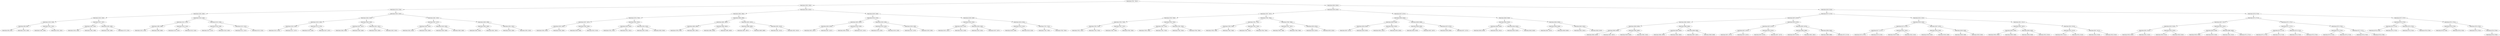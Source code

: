 digraph G{
1304784935 [label="Node{data=[7821, 7821]}"]
1304784935 -> 1448179496
1448179496 [label="Node{data=[3503, 3503]}"]
1448179496 -> 642777511
642777511 [label="Node{data=[3154, 3154]}"]
642777511 -> 1925206258
1925206258 [label="Node{data=[1930, 1930]}"]
1925206258 -> 350376645
350376645 [label="Node{data=[1563, 1563]}"]
350376645 -> 1238863686
1238863686 [label="Node{data=[1559, 1559]}"]
1238863686 -> 1873605346
1873605346 [label="Node{data=[958, 958]}"]
1873605346 -> 530278437
530278437 [label="Node{data=[954, 954]}"]
1873605346 -> 434730345
434730345 [label="Node{data=[1558, 1558]}"]
1238863686 -> 1815180461
1815180461 [label="Node{data=[1561, 1561]}"]
1815180461 -> 1686286379
1686286379 [label="Node{data=[1560, 1560]}"]
1815180461 -> 538715870
538715870 [label="Node{data=[1562, 1562]}"]
350376645 -> 1921801609
1921801609 [label="Node{data=[1567, 1567]}"]
1921801609 -> 360696681
360696681 [label="Node{data=[1565, 1565]}"]
360696681 -> 1678586373
1678586373 [label="Node{data=[1564, 1564]}"]
360696681 -> 635884172
635884172 [label="Node{data=[1566, 1566]}"]
1921801609 -> 890676140
890676140 [label="Node{data=[1569, 1569]}"]
890676140 -> 1582895844
1582895844 [label="Node{data=[1568, 1568]}"]
890676140 -> 1397329456
1397329456 [label="Node{data=[1570, 1570]}"]
1925206258 -> 1076380775
1076380775 [label="Node{data=[3146, 3146]}"]
1076380775 -> 1076069389
1076069389 [label="Node{data=[3142, 3142]}"]
1076069389 -> 1459319007
1459319007 [label="Node{data=[1989, 1989]}"]
1459319007 -> 1239174206
1239174206 [label="Node{data=[1933, 1933]}"]
1459319007 -> 1272263198
1272263198 [label="Node{data=[2668, 2668]}"]
1076069389 -> 394974341
394974341 [label="Node{data=[3144, 3144]}"]
394974341 -> 444212003
444212003 [label="Node{data=[3143, 3143]}"]
394974341 -> 829174254
829174254 [label="Node{data=[3145, 3145]}"]
1076380775 -> 1405857823
1405857823 [label="Node{data=[3150, 3150]}"]
1405857823 -> 312768543
312768543 [label="Node{data=[3148, 3148]}"]
312768543 -> 1502360147
1502360147 [label="Node{data=[3147, 3147]}"]
312768543 -> 155159501
155159501 [label="Node{data=[3149, 3149]}"]
1405857823 -> 133863869
133863869 [label="Node{data=[3152, 3152]}"]
133863869 -> 909082077
909082077 [label="Node{data=[3151, 3151]}"]
133863869 -> 243916769
243916769 [label="Node{data=[3153, 3153]}"]
642777511 -> 2073910302
2073910302 [label="Node{data=[3453, 3453]}"]
2073910302 -> 679024033
679024033 [label="Node{data=[3445, 3445]}"]
679024033 -> 1702188262
1702188262 [label="Node{data=[3158, 3158]}"]
1702188262 -> 625211774
625211774 [label="Node{data=[3156, 3156]}"]
625211774 -> 883895396
883895396 [label="Node{data=[3155, 3155]}"]
625211774 -> 1411117901
1411117901 [label="Node{data=[3157, 3157]}"]
1702188262 -> 453402444
453402444 [label="Node{data=[3179, 3179]}"]
453402444 -> 565501275
565501275 [label="Node{data=[3159, 3159]}"]
453402444 -> 1823807749
1823807749 [label="Node{data=[3187, 3187]}"]
679024033 -> 1732189765
1732189765 [label="Node{data=[3449, 3449]}"]
1732189765 -> 1324007889
1324007889 [label="Node{data=[3447, 3447]}"]
1324007889 -> 1228112722
1228112722 [label="Node{data=[3446, 3446]}"]
1324007889 -> 218809920
218809920 [label="Node{data=[3448, 3448]}"]
1732189765 -> 316161170
316161170 [label="Node{data=[3451, 3451]}"]
316161170 -> 178557777
178557777 [label="Node{data=[3450, 3450]}"]
316161170 -> 1599649860
1599649860 [label="Node{data=[3452, 3452]}"]
2073910302 -> 70995241
70995241 [label="Node{data=[3461, 3461]}"]
70995241 -> 1473568144
1473568144 [label="Node{data=[3457, 3457]}"]
1473568144 -> 2034557472
2034557472 [label="Node{data=[3455, 3455]}"]
2034557472 -> 1665462228
1665462228 [label="Node{data=[3454, 3454]}"]
2034557472 -> 1036559504
1036559504 [label="Node{data=[3456, 3456]}"]
1473568144 -> 1283573476
1283573476 [label="Node{data=[3459, 3459]}"]
1283573476 -> 311064758
311064758 [label="Node{data=[3458, 3458]}"]
1283573476 -> 1450446716
1450446716 [label="Node{data=[3460, 3460]}"]
70995241 -> 786488582
786488582 [label="Node{data=[3499, 3499]}"]
786488582 -> 1813289176
1813289176 [label="Node{data=[3490, 3490]}"]
1813289176 -> 756679204
756679204 [label="Node{data=[3462, 3462]}"]
1813289176 -> 1533277972
1533277972 [label="Node{data=[3491, 3491]}"]
786488582 -> 1942161811
1942161811 [label="Node{data=[3501, 3501]}"]
1942161811 -> 995724651
995724651 [label="Node{data=[3500, 3500]}"]
1942161811 -> 1177527046
1177527046 [label="Node{data=[3502, 3502]}"]
1448179496 -> 36710272
36710272 [label="Node{data=[4814, 4814]}"]
36710272 -> 1775512004
1775512004 [label="Node{data=[3962, 3962]}"]
1775512004 -> 504484672
504484672 [label="Node{data=[3730, 3730]}"]
504484672 -> 622687255
622687255 [label="Node{data=[3507, 3507]}"]
622687255 -> 638737171
638737171 [label="Node{data=[3505, 3505]}"]
638737171 -> 1858128924
1858128924 [label="Node{data=[3504, 3504]}"]
638737171 -> 2128320855
2128320855 [label="Node{data=[3506, 3506]}"]
622687255 -> 816379735
816379735 [label="Node{data=[3509, 3509]}"]
816379735 -> 81197202
81197202 [label="Node{data=[3508, 3508]}"]
816379735 -> 1813931064
1813931064 [label="Node{data=[3510, 3510]}"]
504484672 -> 1311590861
1311590861 [label="Node{data=[3922, 3922]}"]
1311590861 -> 961023248
961023248 [label="Node{data=[3920, 3920]}"]
961023248 -> 174678211
174678211 [label="Node{data=[3782, 3782]}"]
961023248 -> 357165586
357165586 [label="Node{data=[3921, 3921]}"]
1311590861 -> 831437399
831437399 [label="Node{data=[3924, 3924]}"]
831437399 -> 1213665787
1213665787 [label="Node{data=[3923, 3923]}"]
831437399 -> 167321418
167321418 [label="Node{data=[3926, 3926]}"]
1775512004 -> 1396342045
1396342045 [label="Node{data=[4806, 4806]}"]
1396342045 -> 388118831
388118831 [label="Node{data=[4802, 4802]}"]
388118831 -> 1737112313
1737112313 [label="Node{data=[4800, 4800]}"]
1737112313 -> 642279949
642279949 [label="Node{data=[4799, 4799]}"]
1737112313 -> 647637324
647637324 [label="Node{data=[4801, 4801]}"]
388118831 -> 553093105
553093105 [label="Node{data=[4804, 4804]}"]
553093105 -> 370949348
370949348 [label="Node{data=[4803, 4803]}"]
553093105 -> 1935746088
1935746088 [label="Node{data=[4805, 4805]}"]
1396342045 -> 71742273
71742273 [label="Node{data=[4810, 4810]}"]
71742273 -> 412247095
412247095 [label="Node{data=[4808, 4808]}"]
412247095 -> 1872662749
1872662749 [label="Node{data=[4807, 4807]}"]
412247095 -> 363116898
363116898 [label="Node{data=[4809, 4809]}"]
71742273 -> 617208876
617208876 [label="Node{data=[4812, 4812]}"]
617208876 -> 795977566
795977566 [label="Node{data=[4811, 4811]}"]
617208876 -> 888328725
888328725 [label="Node{data=[4813, 4813]}"]
36710272 -> 78451264
78451264 [label="Node{data=[5200, 5200]}"]
78451264 -> 1852802629
1852802629 [label="Node{data=[5192, 5192]}"]
1852802629 -> 1275496321
1275496321 [label="Node{data=[4818, 4818]}"]
1275496321 -> 1858504302
1858504302 [label="Node{data=[4816, 4816]}"]
1858504302 -> 43362020
43362020 [label="Node{data=[4815, 4815]}"]
1858504302 -> 274355549
274355549 [label="Node{data=[4817, 4817]}"]
1275496321 -> 1754853976
1754853976 [label="Node{data=[5190, 5190]}"]
1754853976 -> 842530003
842530003 [label="Node{data=[4819, 4819]}"]
1754853976 -> 490397431
490397431 [label="Node{data=[5191, 5191]}"]
1852802629 -> 1602781360
1602781360 [label="Node{data=[5196, 5196]}"]
1602781360 -> 1882039083
1882039083 [label="Node{data=[5194, 5194]}"]
1882039083 -> 2104563865
2104563865 [label="Node{data=[5193, 5193]}"]
1882039083 -> 922201254
922201254 [label="Node{data=[5195, 5195]}"]
1602781360 -> 769734600
769734600 [label="Node{data=[5198, 5198]}"]
769734600 -> 818478500
818478500 [label="Node{data=[5197, 5197]}"]
769734600 -> 1158192884
1158192884 [label="Node{data=[5199, 5199]}"]
78451264 -> 1318164591
1318164591 [label="Node{data=[5208, 5208]}"]
1318164591 -> 1793767682
1793767682 [label="Node{data=[5204, 5204]}"]
1793767682 -> 498617382
498617382 [label="Node{data=[5202, 5202]}"]
498617382 -> 474386011
474386011 [label="Node{data=[5201, 5201]}"]
498617382 -> 1591099228
1591099228 [label="Node{data=[5203, 5203]}"]
1793767682 -> 1640738605
1640738605 [label="Node{data=[5206, 5206]}"]
1640738605 -> 1053627982
1053627982 [label="Node{data=[5205, 5205]}"]
1640738605 -> 382825370
382825370 [label="Node{data=[5207, 5207]}"]
1318164591 -> 2039644867
2039644867 [label="Node{data=[6104, 6104]}"]
2039644867 -> 1167915035
1167915035 [label="Node{data=[5210, 5210]}"]
1167915035 -> 330692992
330692992 [label="Node{data=[5209, 5209]}"]
1167915035 -> 241501647
241501647 [label="Node{data=[5229, 5229]}"]
2039644867 -> 1661737562
1661737562 [label="Node{data=[7322, 7322]}"]
1661737562 -> 1098021376
1098021376 [label="Node{data=[7295, 7295]}"]
1661737562 -> 2100814423
2100814423 [label="Node{data=[7820, 7820]}"]
1304784935 -> 1532676931
1532676931 [label="Node{data=[8454, 8454]}"]
1532676931 -> 1476904120
1476904120 [label="Node{data=[8256, 8256]}"]
1476904120 -> 183965634
183965634 [label="Node{data=[7837, 7837]}"]
183965634 -> 1217423761
1217423761 [label="Node{data=[7829, 7829]}"]
1217423761 -> 1167962899
1167962899 [label="Node{data=[7825, 7825]}"]
1167962899 -> 601464092
601464092 [label="Node{data=[7823, 7823]}"]
601464092 -> 287496098
287496098 [label="Node{data=[7822, 7822]}"]
601464092 -> 1513486582
1513486582 [label="Node{data=[7824, 7824]}"]
1167962899 -> 1922620808
1922620808 [label="Node{data=[7827, 7827]}"]
1922620808 -> 491163578
491163578 [label="Node{data=[7826, 7826]}"]
1922620808 -> 442422391
442422391 [label="Node{data=[7828, 7828]}"]
1217423761 -> 1868135810
1868135810 [label="Node{data=[7833, 7833]}"]
1868135810 -> 1528404348
1528404348 [label="Node{data=[7831, 7831]}"]
1528404348 -> 1913386746
1913386746 [label="Node{data=[7830, 7830]}"]
1528404348 -> 513436064
513436064 [label="Node{data=[7832, 7832]}"]
1868135810 -> 982233756
982233756 [label="Node{data=[7835, 7835]}"]
982233756 -> 768478920
768478920 [label="Node{data=[7834, 7834]}"]
982233756 -> 6263213
6263213 [label="Node{data=[7836, 7836]}"]
183965634 -> 1296379759
1296379759 [label="Node{data=[7845, 7845]}"]
1296379759 -> 717060873
717060873 [label="Node{data=[7841, 7841]}"]
717060873 -> 2002290904
2002290904 [label="Node{data=[7839, 7839]}"]
2002290904 -> 192327015
192327015 [label="Node{data=[7838, 7838]}"]
2002290904 -> 1873597745
1873597745 [label="Node{data=[7840, 7840]}"]
717060873 -> 772312830
772312830 [label="Node{data=[7843, 7843]}"]
772312830 -> 497405359
497405359 [label="Node{data=[7842, 7842]}"]
772312830 -> 596002537
596002537 [label="Node{data=[7844, 7844]}"]
1296379759 -> 713693941
713693941 [label="Node{data=[7849, 7849]}"]
713693941 -> 1075781156
1075781156 [label="Node{data=[7847, 7847]}"]
1075781156 -> 1944353597
1944353597 [label="Node{data=[7846, 7846]}"]
1075781156 -> 1648679590
1648679590 [label="Node{data=[7848, 7848]}"]
713693941 -> 409151913
409151913 [label="Node{data=[8254, 8254]}"]
409151913 -> 548793023
548793023 [label="Node{data=[8253, 8253]}"]
409151913 -> 1884835847
1884835847 [label="Node{data=[8255, 8255]}"]
1476904120 -> 873276736
873276736 [label="Node{data=[8272, 8272]}"]
873276736 -> 899841033
899841033 [label="Node{data=[8264, 8264]}"]
899841033 -> 978159632
978159632 [label="Node{data=[8260, 8260]}"]
978159632 -> 136789814
136789814 [label="Node{data=[8258, 8258]}"]
136789814 -> 1440558167
1440558167 [label="Node{data=[8257, 8257]}"]
136789814 -> 1941524689
1941524689 [label="Node{data=[8259, 8259]}"]
978159632 -> 635591614
635591614 [label="Node{data=[8262, 8262]}"]
635591614 -> 344788667
344788667 [label="Node{data=[8261, 8261]}"]
635591614 -> 680409065
680409065 [label="Node{data=[8263, 8263]}"]
899841033 -> 285791729
285791729 [label="Node{data=[8268, 8268]}"]
285791729 -> 637555653
637555653 [label="Node{data=[8266, 8266]}"]
637555653 -> 1510238568
1510238568 [label="Node{data=[8265, 8265]}"]
637555653 -> 57420990
57420990 [label="Node{data=[8267, 8267]}"]
285791729 -> 1411176063
1411176063 [label="Node{data=[8270, 8270]}"]
1411176063 -> 1881549122
1881549122 [label="Node{data=[8269, 8269]}"]
1411176063 -> 152060167
152060167 [label="Node{data=[8271, 8271]}"]
873276736 -> 1803261255
1803261255 [label="Node{data=[8446, 8446]}"]
1803261255 -> 1508252025
1508252025 [label="Node{data=[8442, 8442]}"]
1508252025 -> 415975230
415975230 [label="Node{data=[8440, 8440]}"]
415975230 -> 324543833
324543833 [label="Node{data=[8439, 8439]}"]
415975230 -> 608062424
608062424 [label="Node{data=[8441, 8441]}"]
1508252025 -> 1299887095
1299887095 [label="Node{data=[8444, 8444]}"]
1299887095 -> 264962001
264962001 [label="Node{data=[8443, 8443]}"]
1299887095 -> 1575641500
1575641500 [label="Node{data=[8445, 8445]}"]
1803261255 -> 190611826
190611826 [label="Node{data=[8450, 8450]}"]
190611826 -> 320962277
320962277 [label="Node{data=[8448, 8448]}"]
320962277 -> 1263353639
1263353639 [label="Node{data=[8447, 8447]}"]
320962277 -> 1168462163
1168462163 [label="Node{data=[8449, 8449]}"]
190611826 -> 714940292
714940292 [label="Node{data=[8452, 8452]}"]
714940292 -> 844339812
844339812 [label="Node{data=[8451, 8451]}"]
714940292 -> 281358094
281358094 [label="Node{data=[8453, 8453]}"]
1532676931 -> 2139474828
2139474828 [label="Node{data=[9519, 9519]}"]
2139474828 -> 1025940167
1025940167 [label="Node{data=[9175, 9175]}"]
1025940167 -> 319338429
319338429 [label="Node{data=[8470, 8470]}"]
319338429 -> 713840525
713840525 [label="Node{data=[8462, 8462]}"]
713840525 -> 2063868155
2063868155 [label="Node{data=[8458, 8458]}"]
2063868155 -> 1920826878
1920826878 [label="Node{data=[8456, 8456]}"]
1920826878 -> 614369619
614369619 [label="Node{data=[8455, 8455]}"]
1920826878 -> 1827050098
1827050098 [label="Node{data=[8457, 8457]}"]
2063868155 -> 918516973
918516973 [label="Node{data=[8460, 8460]}"]
918516973 -> 791969097
791969097 [label="Node{data=[8459, 8459]}"]
918516973 -> 2142285293
2142285293 [label="Node{data=[8461, 8461]}"]
713840525 -> 656262507
656262507 [label="Node{data=[8466, 8466]}"]
656262507 -> 1783154041
1783154041 [label="Node{data=[8464, 8464]}"]
1783154041 -> 1721377612
1721377612 [label="Node{data=[8463, 8463]}"]
1783154041 -> 473904567
473904567 [label="Node{data=[8465, 8465]}"]
656262507 -> 1438686662
1438686662 [label="Node{data=[8468, 8468]}"]
1438686662 -> 2039474442
2039474442 [label="Node{data=[8467, 8467]}"]
1438686662 -> 1320695092
1320695092 [label="Node{data=[8469, 8469]}"]
319338429 -> 734995417
734995417 [label="Node{data=[8478, 8478]}"]
734995417 -> 2050012619
2050012619 [label="Node{data=[8474, 8474]}"]
2050012619 -> 2087830590
2087830590 [label="Node{data=[8472, 8472]}"]
2087830590 -> 1945067281
1945067281 [label="Node{data=[8471, 8471]}"]
2087830590 -> 569142110
569142110 [label="Node{data=[8473, 8473]}"]
2050012619 -> 1586302021
1586302021 [label="Node{data=[8476, 8476]}"]
1586302021 -> 749691806
749691806 [label="Node{data=[8475, 8475]}"]
1586302021 -> 632399565
632399565 [label="Node{data=[8477, 8477]}"]
734995417 -> 1741000638
1741000638 [label="Node{data=[8674, 8674]}"]
1741000638 -> 1360812071
1360812071 [label="Node{data=[8480, 8480]}"]
1360812071 -> 116941321
116941321 [label="Node{data=[8479, 8479]}"]
1360812071 -> 785857493
785857493 [label="Node{data=[8481, 8481]}"]
1741000638 -> 1705310670
1705310670 [label="Node{data=[9006, 9006]}"]
1705310670 -> 1447712829
1447712829 [label="Node{data=[8989, 8989]}"]
1705310670 -> 333938903
333938903 [label="Node{data=[9174, 9174]}"]
1025940167 -> 75041005
75041005 [label="Node{data=[9191, 9191]}"]
75041005 -> 1188162341
1188162341 [label="Node{data=[9183, 9183]}"]
1188162341 -> 1121896562
1121896562 [label="Node{data=[9179, 9179]}"]
1121896562 -> 1838160326
1838160326 [label="Node{data=[9177, 9177]}"]
1838160326 -> 560093945
560093945 [label="Node{data=[9176, 9176]}"]
1838160326 -> 1755518259
1755518259 [label="Node{data=[9178, 9178]}"]
1121896562 -> 1552604429
1552604429 [label="Node{data=[9181, 9181]}"]
1552604429 -> 834253171
834253171 [label="Node{data=[9180, 9180]}"]
1552604429 -> 37716015
37716015 [label="Node{data=[9182, 9182]}"]
1188162341 -> 1917130710
1917130710 [label="Node{data=[9187, 9187]}"]
1917130710 -> 2024660518
2024660518 [label="Node{data=[9185, 9185]}"]
2024660518 -> 82037353
82037353 [label="Node{data=[9184, 9184]}"]
2024660518 -> 2057505826
2057505826 [label="Node{data=[9186, 9186]}"]
1917130710 -> 545414919
545414919 [label="Node{data=[9189, 9189]}"]
545414919 -> 919140831
919140831 [label="Node{data=[9188, 9188]}"]
545414919 -> 744676845
744676845 [label="Node{data=[9190, 9190]}"]
75041005 -> 1321342559
1321342559 [label="Node{data=[9511, 9511]}"]
1321342559 -> 2081034983
2081034983 [label="Node{data=[9507, 9507]}"]
2081034983 -> 234691256
234691256 [label="Node{data=[9505, 9505]}"]
234691256 -> 935998303
935998303 [label="Node{data=[9504, 9504]}"]
234691256 -> 1768205079
1768205079 [label="Node{data=[9506, 9506]}"]
2081034983 -> 1171587574
1171587574 [label="Node{data=[9509, 9509]}"]
1171587574 -> 546892590
546892590 [label="Node{data=[9508, 9508]}"]
1171587574 -> 1185834153
1185834153 [label="Node{data=[9510, 9510]}"]
1321342559 -> 173953912
173953912 [label="Node{data=[9515, 9515]}"]
173953912 -> 1743337844
1743337844 [label="Node{data=[9513, 9513]}"]
1743337844 -> 5205820
5205820 [label="Node{data=[9512, 9512]}"]
1743337844 -> 896649392
896649392 [label="Node{data=[9514, 9514]}"]
173953912 -> 1296861429
1296861429 [label="Node{data=[9517, 9517]}"]
1296861429 -> 1665153713
1665153713 [label="Node{data=[9516, 9516]}"]
1296861429 -> 403541866
403541866 [label="Node{data=[9518, 9518]}"]
2139474828 -> 587395219
587395219 [label="Node{data=[9729, 9729]}"]
587395219 -> 169926438
169926438 [label="Node{data=[9713, 9713]}"]
169926438 -> 1758984545
1758984545 [label="Node{data=[9527, 9527]}"]
1758984545 -> 483745230
483745230 [label="Node{data=[9523, 9523]}"]
483745230 -> 677884079
677884079 [label="Node{data=[9521, 9521]}"]
677884079 -> 615678826
615678826 [label="Node{data=[9520, 9520]}"]
677884079 -> 1937336940
1937336940 [label="Node{data=[9522, 9522]}"]
483745230 -> 1173644000
1173644000 [label="Node{data=[9525, 9525]}"]
1173644000 -> 1342390329
1342390329 [label="Node{data=[9524, 9524]}"]
1173644000 -> 1612329088
1612329088 [label="Node{data=[9526, 9526]}"]
1758984545 -> 1476922597
1476922597 [label="Node{data=[9531, 9531]}"]
1476922597 -> 1041077862
1041077862 [label="Node{data=[9529, 9529]}"]
1041077862 -> 1950685974
1950685974 [label="Node{data=[9528, 9528]}"]
1041077862 -> 1173011246
1173011246 [label="Node{data=[9530, 9530]}"]
1476922597 -> 1562245202
1562245202 [label="Node{data=[9660, 9660]}"]
1562245202 -> 267516721
267516721 [label="Node{data=[9532, 9532]}"]
1562245202 -> 1395711090
1395711090 [label="Node{data=[9712, 9712]}"]
169926438 -> 1125334769
1125334769 [label="Node{data=[9721, 9721]}"]
1125334769 -> 1912508841
1912508841 [label="Node{data=[9717, 9717]}"]
1912508841 -> 1909904596
1909904596 [label="Node{data=[9715, 9715]}"]
1909904596 -> 609244624
609244624 [label="Node{data=[9714, 9714]}"]
1909904596 -> 2129531677
2129531677 [label="Node{data=[9716, 9716]}"]
1912508841 -> 2073601712
2073601712 [label="Node{data=[9719, 9719]}"]
2073601712 -> 1018150243
1018150243 [label="Node{data=[9718, 9718]}"]
2073601712 -> 444039667
444039667 [label="Node{data=[9720, 9720]}"]
1125334769 -> 344923995
344923995 [label="Node{data=[9725, 9725]}"]
344923995 -> 706516572
706516572 [label="Node{data=[9723, 9723]}"]
706516572 -> 1805218521
1805218521 [label="Node{data=[9722, 9722]}"]
706516572 -> 1304890944
1304890944 [label="Node{data=[9724, 9724]}"]
344923995 -> 568239460
568239460 [label="Node{data=[9727, 9727]}"]
568239460 -> 1874749813
1874749813 [label="Node{data=[9726, 9726]}"]
568239460 -> 1334956513
1334956513 [label="Node{data=[9728, 9728]}"]
587395219 -> 986800989
986800989 [label="Node{data=[9737, 9737]}"]
986800989 -> 1852835046
1852835046 [label="Node{data=[9733, 9733]}"]
1852835046 -> 1914252700
1914252700 [label="Node{data=[9731, 9731]}"]
1914252700 -> 868672743
868672743 [label="Node{data=[9730, 9730]}"]
1914252700 -> 37532233
37532233 [label="Node{data=[9732, 9732]}"]
1852835046 -> 1812316636
1812316636 [label="Node{data=[9735, 9735]}"]
1812316636 -> 1472947213
1472947213 [label="Node{data=[9734, 9734]}"]
1812316636 -> 1403933647
1403933647 [label="Node{data=[9736, 9736]}"]
986800989 -> 879172873
879172873 [label="Node{data=[9741, 9741]}"]
879172873 -> 1991123320
1991123320 [label="Node{data=[9739, 9739]}"]
1991123320 -> 2051655852
2051655852 [label="Node{data=[9738, 9738]}"]
1991123320 -> 1540938753
1540938753 [label="Node{data=[9740, 9740]}"]
879172873 -> 1473977638
1473977638 [label="Node{data=[9743, 9743]}"]
1473977638 -> 1350128452
1350128452 [label="Node{data=[9742, 9742]}"]
1473977638 -> 1682046287
1682046287 [label="Node{data=[9744, 9744]}"]
1682046287 -> 2036604178
2036604178 [label="Node{data=[9745, 9745]}"]
}